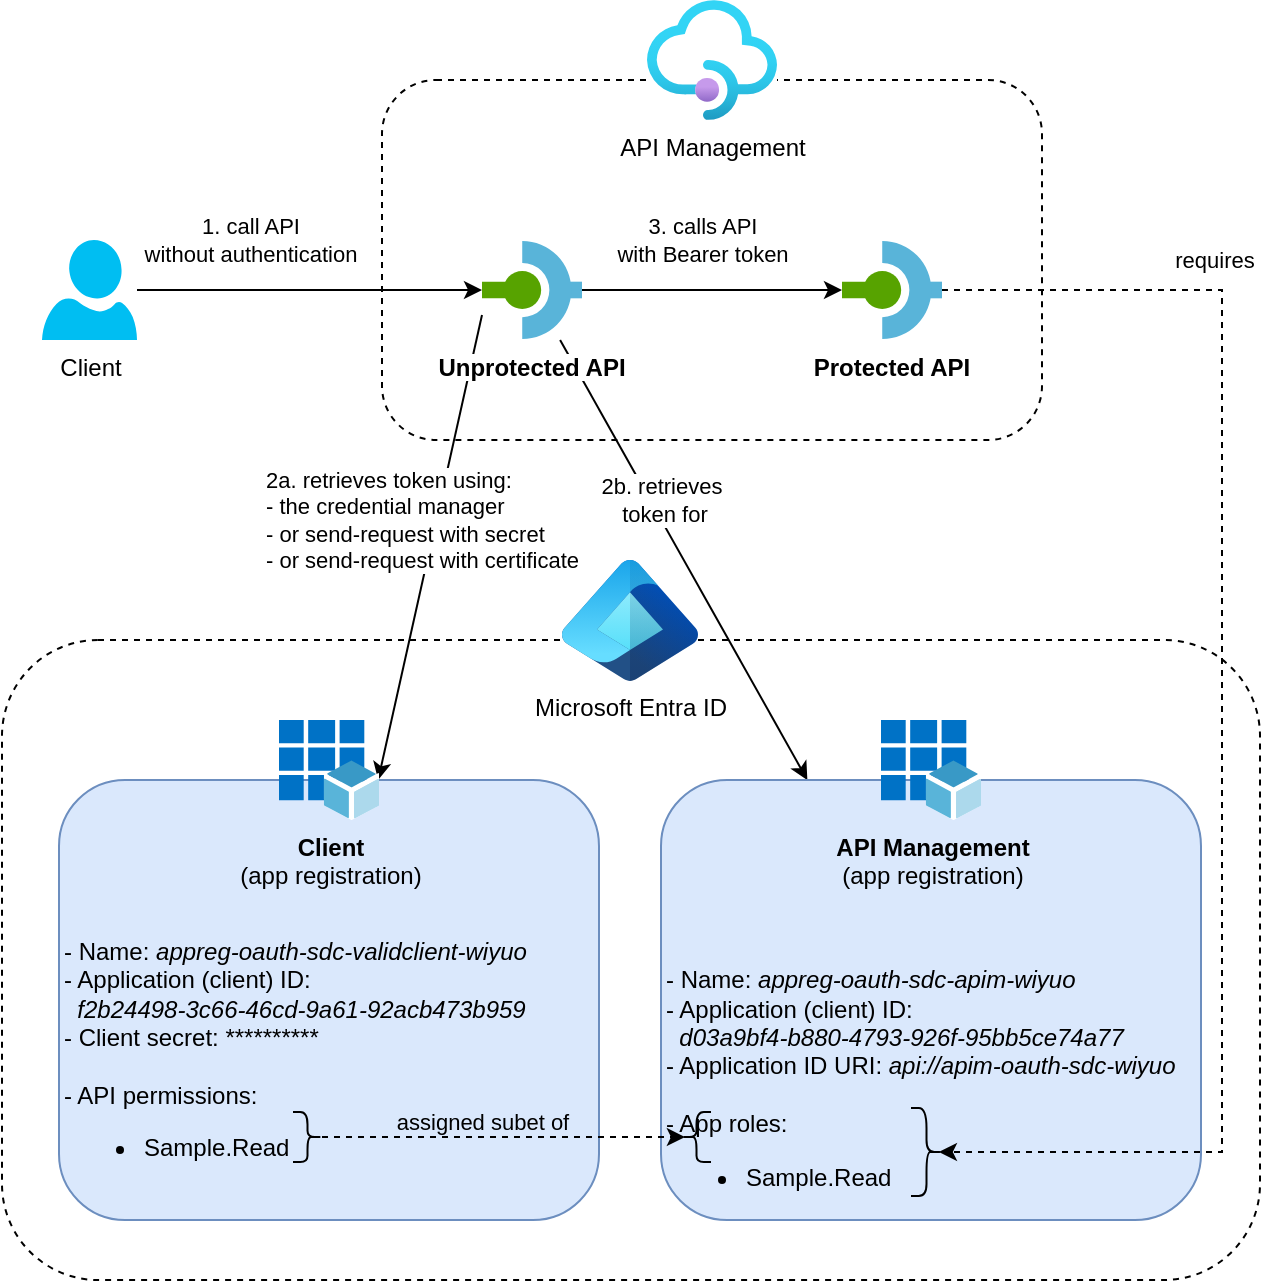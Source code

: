 <mxfile version="28.0.6" pages="5">
  <diagram name="overview" id="v-fH6MzNMlpos3FZSHfg">
    <mxGraphModel dx="1426" dy="841" grid="1" gridSize="10" guides="1" tooltips="1" connect="1" arrows="1" fold="1" page="1" pageScale="1" pageWidth="827" pageHeight="1169" math="0" shadow="0">
      <root>
        <mxCell id="0" />
        <mxCell id="1" parent="0" />
        <mxCell id="c-z1gGyClp4EE-uFw3N3-7" value="" style="rounded=1;whiteSpace=wrap;html=1;dashed=1;" parent="1" vertex="1">
          <mxGeometry x="110" y="390" width="629" height="320" as="geometry" />
        </mxCell>
        <mxCell id="c-z1gGyClp4EE-uFw3N3-1" value="" style="rounded=1;whiteSpace=wrap;html=1;dashed=1;" parent="1" vertex="1">
          <mxGeometry x="300" y="110" width="330" height="180" as="geometry" />
        </mxCell>
        <mxCell id="c-z1gGyClp4EE-uFw3N3-2" value="API Management" style="image;aspect=fixed;html=1;points=[];align=center;fontSize=12;image=img/lib/azure2/app_services/API_Management_Services.svg;imageBackground=default;" parent="1" vertex="1">
          <mxGeometry x="432.5" y="70" width="65" height="60" as="geometry" />
        </mxCell>
        <mxCell id="c-z1gGyClp4EE-uFw3N3-3" value="Protected API" style="shape=image;verticalLabelPosition=bottom;labelBackgroundColor=default;verticalAlign=top;aspect=fixed;imageAspect=0;image=data:image/svg+xml,PHN2ZyB4bWxucz0iaHR0cDovL3d3dy53My5vcmcvMjAwMC9zdmciIHZpZXdCb3g9IjAgMCA1MCA1MCI+JiN4YTsgICAgPHBhdGggZmlsbD0iIzU3YTMwMCIgZD0iTTAgMjAuODRoMTkuNTV2OC4zMkgweiIvPiYjeGE7ICAgIDxwYXRoIGZpbGw9IiM1OWI0ZDkiIGQ9Ik00MS42OCAyMC44NGgxMC4yNnY4LjMySDQxLjY4eiIvPiYjeGE7ICAgIDxjaXJjbGUgZmlsbD0iIzU3YTMwMCIgcj0iOS40NiIgY3k9IjI1IiBjeD0iMjAuMTIiLz4mI3hhOyAgICA8cGF0aCBmaWxsPSIjNTliNGQ5IiBkPSJNMjAuMTIuNDh2MTAuOTZhMSAxIDAgMCAxIDAgMjcuMTR2MTAuOTZhMSAxIDAgMCAwIDAtNDkuMDVaIi8+JiN4YTs8L3N2Zz4=;imageBackground=none;fontStyle=1" parent="1" vertex="1">
          <mxGeometry x="530" y="190" width="50" height="50" as="geometry" />
        </mxCell>
        <mxCell id="c-z1gGyClp4EE-uFw3N3-4" value="Microsoft Entra ID" style="image;aspect=fixed;html=1;points=[];align=center;fontSize=12;image=img/lib/azure2/other/Entra_Identity.svg;" parent="1" vertex="1">
          <mxGeometry x="390" y="350" width="68" height="60.44" as="geometry" />
        </mxCell>
        <mxCell id="c-z1gGyClp4EE-uFw3N3-19" value="2b. retrieves&amp;nbsp;&lt;div&gt;token for&lt;/div&gt;" style="rounded=0;orthogonalLoop=1;jettySize=auto;html=1;" parent="1" source="cBrDTxg3P6peZgdaZP9S-1" target="c-z1gGyClp4EE-uFw3N3-8" edge="1">
          <mxGeometry x="-0.247" y="6" relative="1" as="geometry">
            <mxPoint x="280" y="320" as="sourcePoint" />
            <mxPoint as="offset" />
          </mxGeometry>
        </mxCell>
        <mxCell id="c-z1gGyClp4EE-uFw3N3-20" value="2a. retrieves token using:&lt;div&gt;- the&amp;nbsp;&lt;span style=&quot;background-color: light-dark(#ffffff, var(--ge-dark-color, #121212)); color: light-dark(rgb(0, 0, 0), rgb(255, 255, 255));&quot;&gt;credential manager&lt;/span&gt;&lt;/div&gt;&lt;div&gt;- or send-request with secret&lt;/div&gt;&lt;div&gt;- or send-request with certificate&lt;/div&gt;" style="rounded=0;orthogonalLoop=1;jettySize=auto;html=1;exitX=0;exitY=0.75;exitDx=0;exitDy=0;align=left;" parent="1" source="cBrDTxg3P6peZgdaZP9S-1" target="c-z1gGyClp4EE-uFw3N3-9" edge="1">
          <mxGeometry x="0.041" y="-85" relative="1" as="geometry">
            <mxPoint x="220" y="330" as="sourcePoint" />
            <mxPoint as="offset" />
          </mxGeometry>
        </mxCell>
        <mxCell id="c-z1gGyClp4EE-uFw3N3-21" value="3. calls API&lt;div&gt;with Bearer token&lt;/div&gt;" style="edgeStyle=orthogonalEdgeStyle;rounded=0;orthogonalLoop=1;jettySize=auto;html=1;" parent="1" source="cBrDTxg3P6peZgdaZP9S-1" target="c-z1gGyClp4EE-uFw3N3-3" edge="1">
          <mxGeometry x="-0.077" y="25" relative="1" as="geometry">
            <mxPoint as="offset" />
          </mxGeometry>
        </mxCell>
        <mxCell id="c-z1gGyClp4EE-uFw3N3-6" value="Client" style="verticalLabelPosition=bottom;html=1;verticalAlign=top;align=center;strokeColor=none;fillColor=#00BEF2;shape=mxgraph.azure.user;fontStyle=0;labelBackgroundColor=default;" parent="1" vertex="1">
          <mxGeometry x="130" y="190" width="47.5" height="50" as="geometry" />
        </mxCell>
        <mxCell id="c-z1gGyClp4EE-uFw3N3-8" value="&lt;div&gt;- Name:&amp;nbsp;&lt;i&gt;appreg-oauth-sdc-apim-wiyuo&lt;/i&gt;&lt;/div&gt;- Application (client) ID:&amp;nbsp;&lt;div&gt;&amp;nbsp; &lt;i&gt;d03a9bf4-b880-4793-926f-95bb5ce74a77&lt;/i&gt;&lt;/div&gt;&lt;div&gt;- Application ID URI:&amp;nbsp;&lt;i&gt;api://apim-oauth-sdc-wiyuo&lt;/i&gt;&lt;/div&gt;&lt;div&gt;&lt;br&gt;&lt;/div&gt;&lt;div&gt;- App roles:&lt;/div&gt;&lt;div&gt;&lt;ul&gt;&lt;li&gt;Sample.Read&lt;/li&gt;&lt;/ul&gt;&lt;/div&gt;" style="rounded=1;whiteSpace=wrap;html=1;fillColor=#dae8fc;strokeColor=#6c8ebf;align=left;verticalAlign=bottom;" parent="1" vertex="1">
          <mxGeometry x="439.5" y="460" width="270" height="220" as="geometry" />
        </mxCell>
        <mxCell id="c-z1gGyClp4EE-uFw3N3-5" value="API Management&lt;div&gt;&lt;span style=&quot;font-weight: normal;&quot;&gt;(app registration)&lt;/span&gt;&lt;/div&gt;" style="image;sketch=0;aspect=fixed;html=1;points=[];align=center;fontSize=12;image=img/lib/mscae/App_Registrations.svg;fontStyle=1;labelBackgroundColor=none;" parent="1" vertex="1">
          <mxGeometry x="549.5" y="430" width="50" height="50" as="geometry" />
        </mxCell>
        <mxCell id="c-z1gGyClp4EE-uFw3N3-9" value="&lt;div&gt;- Name:&amp;nbsp;&lt;span style=&quot;background-color: transparent;&quot;&gt;&lt;i&gt;appreg-oauth-sdc-validclient-wiyuo&lt;/i&gt;&lt;/span&gt;&lt;/div&gt;- Application (client) ID:&amp;nbsp;&lt;div&gt;&amp;nbsp;&amp;nbsp;&lt;span style=&quot;background-color: transparent;&quot;&gt;&lt;i&gt;f2b24498-3c66-46cd-9a61-92acb473b959&lt;/i&gt;&lt;/span&gt;&lt;/div&gt;&lt;div&gt;- Client secret: **********&lt;/div&gt;&lt;div&gt;&lt;br&gt;&lt;/div&gt;&lt;div&gt;- API permissions:&lt;/div&gt;&lt;div&gt;&lt;ul&gt;&lt;li&gt;Sample.Read&lt;/li&gt;&lt;/ul&gt;&lt;div&gt;&lt;br&gt;&lt;/div&gt;&lt;/div&gt;" style="rounded=1;whiteSpace=wrap;html=1;fillColor=#dae8fc;strokeColor=#6c8ebf;align=left;verticalAlign=bottom;" parent="1" vertex="1">
          <mxGeometry x="138.5" y="460" width="270" height="220" as="geometry" />
        </mxCell>
        <mxCell id="c-z1gGyClp4EE-uFw3N3-10" value="Client&lt;div&gt;&lt;span style=&quot;font-weight: normal;&quot;&gt;(app registration)&lt;/span&gt;&lt;/div&gt;" style="image;sketch=0;aspect=fixed;html=1;points=[];align=center;fontSize=12;image=img/lib/mscae/App_Registrations.svg;fontStyle=1;labelBackgroundColor=none;" parent="1" vertex="1">
          <mxGeometry x="248.5" y="430" width="50" height="50" as="geometry" />
        </mxCell>
        <mxCell id="c-z1gGyClp4EE-uFw3N3-13" value="" style="shape=curlyBracket;whiteSpace=wrap;html=1;rounded=1;flipH=1;labelPosition=right;verticalLabelPosition=middle;align=left;verticalAlign=middle;" parent="1" vertex="1">
          <mxGeometry x="255.5" y="626" width="14.5" height="25" as="geometry" />
        </mxCell>
        <mxCell id="c-z1gGyClp4EE-uFw3N3-15" value="" style="shape=curlyBracket;whiteSpace=wrap;html=1;rounded=1;labelPosition=left;verticalLabelPosition=middle;align=right;verticalAlign=middle;" parent="1" vertex="1">
          <mxGeometry x="450" y="626" width="14.5" height="25" as="geometry" />
        </mxCell>
        <mxCell id="c-z1gGyClp4EE-uFw3N3-16" value="assigned subet of" style="edgeStyle=orthogonalEdgeStyle;rounded=0;orthogonalLoop=1;jettySize=auto;html=1;entryX=0.1;entryY=0.5;entryDx=0;entryDy=0;entryPerimeter=0;dashed=1;labelBackgroundColor=none;" parent="1" source="c-z1gGyClp4EE-uFw3N3-13" target="c-z1gGyClp4EE-uFw3N3-15" edge="1">
          <mxGeometry x="-0.123" y="9" relative="1" as="geometry">
            <mxPoint y="1" as="offset" />
          </mxGeometry>
        </mxCell>
        <mxCell id="c-z1gGyClp4EE-uFw3N3-17" value="" style="shape=curlyBracket;whiteSpace=wrap;html=1;rounded=1;flipH=1;labelPosition=right;verticalLabelPosition=middle;align=left;verticalAlign=middle;" parent="1" vertex="1">
          <mxGeometry x="564.5" y="624" width="15.5" height="44" as="geometry" />
        </mxCell>
        <mxCell id="c-z1gGyClp4EE-uFw3N3-18" value="requires" style="edgeStyle=orthogonalEdgeStyle;rounded=0;orthogonalLoop=1;jettySize=auto;html=1;entryX=0.1;entryY=0.5;entryDx=0;entryDy=0;entryPerimeter=0;dashed=1;" parent="1" source="c-z1gGyClp4EE-uFw3N3-3" target="c-z1gGyClp4EE-uFw3N3-17" edge="1">
          <mxGeometry x="-0.618" y="15" relative="1" as="geometry">
            <Array as="points">
              <mxPoint x="720" y="215" />
              <mxPoint x="720" y="646" />
            </Array>
            <mxPoint as="offset" />
          </mxGeometry>
        </mxCell>
        <mxCell id="cBrDTxg3P6peZgdaZP9S-2" value="1. call API&lt;div&gt;without authentication&lt;/div&gt;" style="edgeStyle=orthogonalEdgeStyle;rounded=0;orthogonalLoop=1;jettySize=auto;html=1;" edge="1" parent="1" source="c-z1gGyClp4EE-uFw3N3-6" target="cBrDTxg3P6peZgdaZP9S-1">
          <mxGeometry x="-0.345" y="25" relative="1" as="geometry">
            <mxPoint as="offset" />
            <mxPoint x="178" y="215" as="sourcePoint" />
            <mxPoint x="565" y="215" as="targetPoint" />
          </mxGeometry>
        </mxCell>
        <mxCell id="cBrDTxg3P6peZgdaZP9S-1" value="Unprotected API" style="shape=image;verticalLabelPosition=bottom;labelBackgroundColor=default;verticalAlign=top;aspect=fixed;imageAspect=0;image=data:image/svg+xml,PHN2ZyB4bWxucz0iaHR0cDovL3d3dy53My5vcmcvMjAwMC9zdmciIHZpZXdCb3g9IjAgMCA1MCA1MCI+JiN4YTsgICAgPHBhdGggZmlsbD0iIzU3YTMwMCIgZD0iTTAgMjAuODRoMTkuNTV2OC4zMkgweiIvPiYjeGE7ICAgIDxwYXRoIGZpbGw9IiM1OWI0ZDkiIGQ9Ik00MS42OCAyMC44NGgxMC4yNnY4LjMySDQxLjY4eiIvPiYjeGE7ICAgIDxjaXJjbGUgZmlsbD0iIzU3YTMwMCIgcj0iOS40NiIgY3k9IjI1IiBjeD0iMjAuMTIiLz4mI3hhOyAgICA8cGF0aCBmaWxsPSIjNTliNGQ5IiBkPSJNMjAuMTIuNDh2MTAuOTZhMSAxIDAgMCAxIDAgMjcuMTR2MTAuOTZhMSAxIDAgMCAwIDAtNDkuMDVaIi8+JiN4YTs8L3N2Zz4=;imageBackground=none;fontStyle=1" vertex="1" parent="1">
          <mxGeometry x="350" y="190" width="50" height="50" as="geometry" />
        </mxCell>
      </root>
    </mxGraphModel>
  </diagram>
  <diagram name="without-authentication" id="KevnOSe8uPVK3kimokcO">
    <mxGraphModel dx="815" dy="481" grid="1" gridSize="10" guides="1" tooltips="1" connect="1" arrows="1" fold="1" page="1" pageScale="1" pageWidth="827" pageHeight="1169" math="0" shadow="0">
      <root>
        <mxCell id="SDoTEkgOmAo_s1_UZNhC-0" />
        <mxCell id="SDoTEkgOmAo_s1_UZNhC-1" parent="SDoTEkgOmAo_s1_UZNhC-0" />
        <mxCell id="SDoTEkgOmAo_s1_UZNhC-2" value="" style="shape=umlLifeline;perimeter=lifelinePerimeter;whiteSpace=wrap;html=1;container=1;dropTarget=0;collapsible=0;recursiveResize=0;outlineConnect=0;portConstraint=eastwest;newEdgeStyle={&quot;curved&quot;:0,&quot;rounded&quot;:0};participant=umlActor;" vertex="1" parent="SDoTEkgOmAo_s1_UZNhC-1">
          <mxGeometry x="40" y="80" width="20" height="190" as="geometry" />
        </mxCell>
        <mxCell id="SDoTEkgOmAo_s1_UZNhC-3" value="Protected API&lt;div&gt;&lt;i&gt;(API Management)&lt;/i&gt;&lt;/div&gt;" style="shape=umlLifeline;perimeter=lifelinePerimeter;whiteSpace=wrap;html=1;container=1;dropTarget=0;collapsible=0;recursiveResize=0;outlineConnect=0;portConstraint=eastwest;newEdgeStyle={&quot;curved&quot;:0,&quot;rounded&quot;:0};" vertex="1" parent="SDoTEkgOmAo_s1_UZNhC-1">
          <mxGeometry x="287.5" y="80" width="110" height="190" as="geometry" />
        </mxCell>
        <mxCell id="SDoTEkgOmAo_s1_UZNhC-4" value="" style="html=1;points=[[0,0,0,0,5],[0,1,0,0,-5],[1,0,0,0,5],[1,1,0,0,-5]];perimeter=orthogonalPerimeter;outlineConnect=0;targetShapes=umlLifeline;portConstraint=eastwest;newEdgeStyle={&quot;curved&quot;:0,&quot;rounded&quot;:0};" vertex="1" parent="SDoTEkgOmAo_s1_UZNhC-3">
          <mxGeometry x="50" y="105" width="10" height="40" as="geometry" />
        </mxCell>
        <mxCell id="SDoTEkgOmAo_s1_UZNhC-7" value="Unrotected API&lt;div&gt;&lt;i&gt;(API Management)&lt;/i&gt;&lt;/div&gt;" style="shape=umlLifeline;perimeter=lifelinePerimeter;whiteSpace=wrap;html=1;container=1;dropTarget=0;collapsible=0;recursiveResize=0;outlineConnect=0;portConstraint=eastwest;newEdgeStyle={&quot;curved&quot;:0,&quot;rounded&quot;:0};" vertex="1" parent="SDoTEkgOmAo_s1_UZNhC-1">
          <mxGeometry x="160" y="80" width="110" height="190" as="geometry" />
        </mxCell>
        <mxCell id="SDoTEkgOmAo_s1_UZNhC-8" value="" style="html=1;points=[[0,0,0,0,5],[0,1,0,0,-5],[1,0,0,0,5],[1,1,0,0,-5]];perimeter=orthogonalPerimeter;outlineConnect=0;targetShapes=umlLifeline;portConstraint=eastwest;newEdgeStyle={&quot;curved&quot;:0,&quot;rounded&quot;:0};" vertex="1" parent="SDoTEkgOmAo_s1_UZNhC-7">
          <mxGeometry x="50" y="80" width="10" height="90" as="geometry" />
        </mxCell>
        <mxCell id="SDoTEkgOmAo_s1_UZNhC-9" value="GET /without-authentication" style="html=1;verticalAlign=bottom;endArrow=block;curved=0;rounded=0;entryX=0;entryY=0;entryDx=0;entryDy=5;" edge="1" parent="SDoTEkgOmAo_s1_UZNhC-1" source="SDoTEkgOmAo_s1_UZNhC-2" target="SDoTEkgOmAo_s1_UZNhC-8">
          <mxGeometry x="-0.004" relative="1" as="geometry">
            <mxPoint x="140" y="165" as="sourcePoint" />
            <mxPoint as="offset" />
          </mxGeometry>
        </mxCell>
        <mxCell id="SDoTEkgOmAo_s1_UZNhC-10" value="401 Unauthorized" style="html=1;verticalAlign=bottom;endArrow=open;dashed=1;endSize=8;curved=0;rounded=0;exitX=0;exitY=1;exitDx=0;exitDy=-5;" edge="1" parent="SDoTEkgOmAo_s1_UZNhC-1" source="SDoTEkgOmAo_s1_UZNhC-8" target="SDoTEkgOmAo_s1_UZNhC-2">
          <mxGeometry relative="1" as="geometry">
            <mxPoint x="140" y="235" as="targetPoint" />
          </mxGeometry>
        </mxCell>
        <mxCell id="SDoTEkgOmAo_s1_UZNhC-11" value="401 Unauthorized" style="html=1;verticalAlign=bottom;endArrow=open;dashed=1;endSize=8;curved=0;rounded=0;exitX=0;exitY=1;exitDx=0;exitDy=-5;" edge="1" parent="SDoTEkgOmAo_s1_UZNhC-1" source="SDoTEkgOmAo_s1_UZNhC-4" target="SDoTEkgOmAo_s1_UZNhC-8">
          <mxGeometry relative="1" as="geometry">
            <mxPoint x="260" y="345" as="targetPoint" />
          </mxGeometry>
        </mxCell>
        <mxCell id="SDoTEkgOmAo_s1_UZNhC-12" value="GET" style="html=1;verticalAlign=bottom;endArrow=block;curved=0;rounded=0;entryX=0;entryY=0;entryDx=0;entryDy=5;" edge="1" parent="SDoTEkgOmAo_s1_UZNhC-1" source="SDoTEkgOmAo_s1_UZNhC-8" target="SDoTEkgOmAo_s1_UZNhC-4">
          <mxGeometry relative="1" as="geometry">
            <mxPoint x="260" y="275" as="sourcePoint" />
          </mxGeometry>
        </mxCell>
      </root>
    </mxGraphModel>
  </diagram>
  <diagram name="credential-manager" id="e_4XBq-jittrBkoRFaAu">
    <mxGraphModel dx="1188" dy="701" grid="1" gridSize="10" guides="1" tooltips="1" connect="1" arrows="1" fold="1" page="1" pageScale="1" pageWidth="827" pageHeight="1169" math="0" shadow="0">
      <root>
        <mxCell id="-7wcxMzF_2Zg92gLCawP-0" />
        <mxCell id="-7wcxMzF_2Zg92gLCawP-1" parent="-7wcxMzF_2Zg92gLCawP-0" />
        <mxCell id="-7wcxMzF_2Zg92gLCawP-2" value="" style="shape=umlLifeline;perimeter=lifelinePerimeter;whiteSpace=wrap;html=1;container=1;dropTarget=0;collapsible=0;recursiveResize=0;outlineConnect=0;portConstraint=eastwest;newEdgeStyle={&quot;curved&quot;:0,&quot;rounded&quot;:0};participant=umlActor;" vertex="1" parent="-7wcxMzF_2Zg92gLCawP-1">
          <mxGeometry x="20" y="80" width="20" height="400" as="geometry" />
        </mxCell>
        <mxCell id="-7wcxMzF_2Zg92gLCawP-3" value="Protected API&lt;div&gt;&lt;i&gt;(API Management)&lt;/i&gt;&lt;/div&gt;" style="shape=umlLifeline;perimeter=lifelinePerimeter;whiteSpace=wrap;html=1;container=1;dropTarget=0;collapsible=0;recursiveResize=0;outlineConnect=0;portConstraint=eastwest;newEdgeStyle={&quot;curved&quot;:0,&quot;rounded&quot;:0};" vertex="1" parent="-7wcxMzF_2Zg92gLCawP-1">
          <mxGeometry x="287.5" y="80" width="110" height="400" as="geometry" />
        </mxCell>
        <mxCell id="-7wcxMzF_2Zg92gLCawP-4" value="" style="html=1;points=[[0,0,0,0,5],[0,1,0,0,-5],[1,0,0,0,5],[1,1,0,0,-5]];perimeter=orthogonalPerimeter;outlineConnect=0;targetShapes=umlLifeline;portConstraint=eastwest;newEdgeStyle={&quot;curved&quot;:0,&quot;rounded&quot;:0};" vertex="1" parent="-7wcxMzF_2Zg92gLCawP-3">
          <mxGeometry x="50" y="320" width="10" height="40" as="geometry" />
        </mxCell>
        <mxCell id="-7wcxMzF_2Zg92gLCawP-5" value="Credential Manager&lt;div&gt;&lt;i&gt;(API Management)&lt;/i&gt;&lt;/div&gt;" style="shape=umlLifeline;perimeter=lifelinePerimeter;whiteSpace=wrap;html=1;container=1;dropTarget=0;collapsible=0;recursiveResize=0;outlineConnect=0;portConstraint=eastwest;newEdgeStyle={&quot;curved&quot;:0,&quot;rounded&quot;:0};" vertex="1" parent="-7wcxMzF_2Zg92gLCawP-1">
          <mxGeometry x="413" y="80" width="127" height="400" as="geometry" />
        </mxCell>
        <mxCell id="F5zAozDiTsI9lOzsHRhq-1" value="" style="html=1;points=[[0,0,0,0,5],[0,1,0,0,-5],[1,0,0,0,5],[1,1,0,0,-5]];perimeter=orthogonalPerimeter;outlineConnect=0;targetShapes=umlLifeline;portConstraint=eastwest;newEdgeStyle={&quot;curved&quot;:0,&quot;rounded&quot;:0};" vertex="1" parent="-7wcxMzF_2Zg92gLCawP-5">
          <mxGeometry x="58.5" y="110" width="10" height="180" as="geometry" />
        </mxCell>
        <mxCell id="-7wcxMzF_2Zg92gLCawP-7" value="Unrotected API&lt;div&gt;&lt;i&gt;(API Management)&lt;/i&gt;&lt;/div&gt;" style="shape=umlLifeline;perimeter=lifelinePerimeter;whiteSpace=wrap;html=1;container=1;dropTarget=0;collapsible=0;recursiveResize=0;outlineConnect=0;portConstraint=eastwest;newEdgeStyle={&quot;curved&quot;:0,&quot;rounded&quot;:0};" vertex="1" parent="-7wcxMzF_2Zg92gLCawP-1">
          <mxGeometry x="160" y="80" width="110" height="400" as="geometry" />
        </mxCell>
        <mxCell id="-7wcxMzF_2Zg92gLCawP-8" value="" style="html=1;points=[[0,0,0,0,5],[0,1,0,0,-5],[1,0,0,0,5],[1,1,0,0,-5]];perimeter=orthogonalPerimeter;outlineConnect=0;targetShapes=umlLifeline;portConstraint=eastwest;newEdgeStyle={&quot;curved&quot;:0,&quot;rounded&quot;:0};" vertex="1" parent="-7wcxMzF_2Zg92gLCawP-7">
          <mxGeometry x="50" y="80" width="10" height="300" as="geometry" />
        </mxCell>
        <mxCell id="-7wcxMzF_2Zg92gLCawP-9" value="GET /send-request-with-secret" style="html=1;verticalAlign=bottom;endArrow=block;curved=0;rounded=0;entryX=0;entryY=0;entryDx=0;entryDy=5;" edge="1" parent="-7wcxMzF_2Zg92gLCawP-1" source="-7wcxMzF_2Zg92gLCawP-2" target="-7wcxMzF_2Zg92gLCawP-8">
          <mxGeometry x="-0.004" relative="1" as="geometry">
            <mxPoint x="140" y="165" as="sourcePoint" />
            <mxPoint as="offset" />
          </mxGeometry>
        </mxCell>
        <mxCell id="-7wcxMzF_2Zg92gLCawP-10" value="200 OK" style="html=1;verticalAlign=bottom;endArrow=open;dashed=1;endSize=8;curved=0;rounded=0;exitX=0;exitY=1;exitDx=0;exitDy=-5;" edge="1" parent="-7wcxMzF_2Zg92gLCawP-1" source="-7wcxMzF_2Zg92gLCawP-8" target="-7wcxMzF_2Zg92gLCawP-2">
          <mxGeometry relative="1" as="geometry">
            <mxPoint x="140" y="235" as="targetPoint" />
          </mxGeometry>
        </mxCell>
        <mxCell id="-7wcxMzF_2Zg92gLCawP-11" value="200 OK" style="html=1;verticalAlign=bottom;endArrow=open;dashed=1;endSize=8;curved=0;rounded=0;exitX=0;exitY=1;exitDx=0;exitDy=-5;" edge="1" parent="-7wcxMzF_2Zg92gLCawP-1" source="-7wcxMzF_2Zg92gLCawP-4" target="-7wcxMzF_2Zg92gLCawP-8">
          <mxGeometry relative="1" as="geometry">
            <mxPoint x="260" y="345" as="targetPoint" />
          </mxGeometry>
        </mxCell>
        <mxCell id="-7wcxMzF_2Zg92gLCawP-12" value="GET (access token)" style="html=1;verticalAlign=bottom;endArrow=block;curved=0;rounded=0;entryX=0;entryY=0;entryDx=0;entryDy=5;" edge="1" parent="-7wcxMzF_2Zg92gLCawP-1" source="-7wcxMzF_2Zg92gLCawP-8" target="-7wcxMzF_2Zg92gLCawP-4">
          <mxGeometry relative="1" as="geometry">
            <mxPoint x="260" y="275" as="sourcePoint" />
          </mxGeometry>
        </mxCell>
        <mxCell id="IXa3jHAwRnMDQM0k7663-0" value="Backend app registration&lt;div&gt;&lt;i&gt;(Entra ID)&lt;/i&gt;&lt;/div&gt;" style="shape=umlLifeline;perimeter=lifelinePerimeter;whiteSpace=wrap;html=1;container=1;dropTarget=0;collapsible=0;recursiveResize=0;outlineConnect=0;portConstraint=eastwest;newEdgeStyle={&quot;curved&quot;:0,&quot;rounded&quot;:0};" vertex="1" parent="-7wcxMzF_2Zg92gLCawP-1">
          <mxGeometry x="590" y="80" width="147" height="400" as="geometry" />
        </mxCell>
        <mxCell id="zQYeEFQXa482Er5OiZqX-0" value="" style="html=1;points=[[0,0,0,0,5],[0,1,0,0,-5],[1,0,0,0,5],[1,1,0,0,-5]];perimeter=orthogonalPerimeter;outlineConnect=0;targetShapes=umlLifeline;portConstraint=eastwest;newEdgeStyle={&quot;curved&quot;:0,&quot;rounded&quot;:0};" vertex="1" parent="IXa3jHAwRnMDQM0k7663-0">
          <mxGeometry x="68" y="170" width="10" height="40" as="geometry" />
        </mxCell>
        <mxCell id="F5zAozDiTsI9lOzsHRhq-0" value="if token not cached" style="shape=umlFrame;whiteSpace=wrap;html=1;pointerEvents=0;width=125;height=20;" vertex="1" parent="-7wcxMzF_2Zg92gLCawP-1">
          <mxGeometry x="450" y="210" width="240" height="143" as="geometry" />
        </mxCell>
        <mxCell id="F5zAozDiTsI9lOzsHRhq-2" value="Get token using policy&lt;div&gt;get-authorization-context&lt;/div&gt;" style="html=1;verticalAlign=bottom;endArrow=block;curved=0;rounded=0;entryX=0;entryY=0;entryDx=0;entryDy=5;" edge="1" target="F5zAozDiTsI9lOzsHRhq-1" parent="-7wcxMzF_2Zg92gLCawP-1">
          <mxGeometry relative="1" as="geometry">
            <mxPoint x="220" y="195" as="sourcePoint" />
          </mxGeometry>
        </mxCell>
        <mxCell id="F5zAozDiTsI9lOzsHRhq-3" value="access token" style="html=1;verticalAlign=bottom;endArrow=open;dashed=1;endSize=8;curved=0;rounded=0;exitX=0;exitY=1;exitDx=0;exitDy=-5;" edge="1" source="F5zAozDiTsI9lOzsHRhq-1" parent="-7wcxMzF_2Zg92gLCawP-1" target="-7wcxMzF_2Zg92gLCawP-8">
          <mxGeometry relative="1" as="geometry">
            <mxPoint x="413" y="265" as="targetPoint" />
          </mxGeometry>
        </mxCell>
        <mxCell id="zQYeEFQXa482Er5OiZqX-1" value="Get token (client id, secret, scope)" style="html=1;verticalAlign=bottom;endArrow=block;curved=0;rounded=0;entryX=0;entryY=0;entryDx=0;entryDy=5;" edge="1" target="zQYeEFQXa482Er5OiZqX-0" parent="-7wcxMzF_2Zg92gLCawP-1" source="F5zAozDiTsI9lOzsHRhq-1">
          <mxGeometry relative="1" as="geometry">
            <mxPoint x="588" y="245" as="sourcePoint" />
          </mxGeometry>
        </mxCell>
        <mxCell id="zQYeEFQXa482Er5OiZqX-2" value="access token" style="html=1;verticalAlign=bottom;endArrow=open;dashed=1;endSize=8;curved=0;rounded=0;exitX=0;exitY=1;exitDx=0;exitDy=-5;" edge="1" source="zQYeEFQXa482Er5OiZqX-0" parent="-7wcxMzF_2Zg92gLCawP-1" target="F5zAozDiTsI9lOzsHRhq-1">
          <mxGeometry relative="1" as="geometry">
            <mxPoint x="588" y="315" as="targetPoint" />
          </mxGeometry>
        </mxCell>
        <mxCell id="RBUR_AFP5Pt6cn9FlUsL-0" value="" style="html=1;points=[[0,0,0,0,5],[0,1,0,0,-5],[1,0,0,0,5],[1,1,0,0,-5]];perimeter=orthogonalPerimeter;outlineConnect=0;targetShapes=umlLifeline;portConstraint=eastwest;newEdgeStyle={&quot;curved&quot;:0,&quot;rounded&quot;:0};" vertex="1" parent="-7wcxMzF_2Zg92gLCawP-1">
          <mxGeometry x="477" y="312" width="10" height="30" as="geometry" />
        </mxCell>
        <mxCell id="RBUR_AFP5Pt6cn9FlUsL-1" value="cache token" style="html=1;align=left;spacingLeft=2;endArrow=block;rounded=0;edgeStyle=orthogonalEdgeStyle;curved=0;rounded=0;" edge="1" parent="-7wcxMzF_2Zg92gLCawP-1" target="RBUR_AFP5Pt6cn9FlUsL-0">
          <mxGeometry relative="1" as="geometry">
            <mxPoint x="482" y="302" as="sourcePoint" />
            <Array as="points">
              <mxPoint x="482" y="302" />
              <mxPoint x="512" y="302" />
              <mxPoint x="512" y="322" />
            </Array>
          </mxGeometry>
        </mxCell>
      </root>
    </mxGraphModel>
  </diagram>
  <diagram name="send-request-with-secret" id="T999v1JWD-zuzra6A1x7">
    <mxGraphModel dx="274" dy="162" grid="1" gridSize="10" guides="1" tooltips="1" connect="1" arrows="1" fold="1" page="1" pageScale="1" pageWidth="827" pageHeight="1169" math="0" shadow="0">
      <root>
        <mxCell id="MTBBnn2Q58c1l2iHvtrN-0" />
        <mxCell id="MTBBnn2Q58c1l2iHvtrN-1" parent="MTBBnn2Q58c1l2iHvtrN-0" />
        <mxCell id="MTBBnn2Q58c1l2iHvtrN-2" value="" style="shape=umlLifeline;perimeter=lifelinePerimeter;whiteSpace=wrap;html=1;container=1;dropTarget=0;collapsible=0;recursiveResize=0;outlineConnect=0;portConstraint=eastwest;newEdgeStyle={&quot;curved&quot;:0,&quot;rounded&quot;:0};participant=umlActor;" vertex="1" parent="MTBBnn2Q58c1l2iHvtrN-1">
          <mxGeometry x="20" y="80" width="20" height="340" as="geometry" />
        </mxCell>
        <mxCell id="MTBBnn2Q58c1l2iHvtrN-3" value="Protected API&lt;div&gt;&lt;i&gt;(API Management)&lt;/i&gt;&lt;/div&gt;" style="shape=umlLifeline;perimeter=lifelinePerimeter;whiteSpace=wrap;html=1;container=1;dropTarget=0;collapsible=0;recursiveResize=0;outlineConnect=0;portConstraint=eastwest;newEdgeStyle={&quot;curved&quot;:0,&quot;rounded&quot;:0};" vertex="1" parent="MTBBnn2Q58c1l2iHvtrN-1">
          <mxGeometry x="287.5" y="80" width="110" height="340" as="geometry" />
        </mxCell>
        <mxCell id="0RmOqdITF_pL-Moo39bk-4" value="" style="html=1;points=[[0,0,0,0,5],[0,1,0,0,-5],[1,0,0,0,5],[1,1,0,0,-5]];perimeter=orthogonalPerimeter;outlineConnect=0;targetShapes=umlLifeline;portConstraint=eastwest;newEdgeStyle={&quot;curved&quot;:0,&quot;rounded&quot;:0};" vertex="1" parent="MTBBnn2Q58c1l2iHvtrN-3">
          <mxGeometry x="50" y="270" width="10" height="40" as="geometry" />
        </mxCell>
        <mxCell id="MTBBnn2Q58c1l2iHvtrN-7" value="Backend app registration&lt;div&gt;&lt;i&gt;(Entra ID)&lt;/i&gt;&lt;/div&gt;" style="shape=umlLifeline;perimeter=lifelinePerimeter;whiteSpace=wrap;html=1;container=1;dropTarget=0;collapsible=0;recursiveResize=0;outlineConnect=0;portConstraint=eastwest;newEdgeStyle={&quot;curved&quot;:0,&quot;rounded&quot;:0};" vertex="1" parent="MTBBnn2Q58c1l2iHvtrN-1">
          <mxGeometry x="413" y="80" width="147" height="340" as="geometry" />
        </mxCell>
        <mxCell id="0RmOqdITF_pL-Moo39bk-8" value="" style="html=1;points=[[0,0,0,0,5],[0,1,0,0,-5],[1,0,0,0,5],[1,1,0,0,-5]];perimeter=orthogonalPerimeter;outlineConnect=0;targetShapes=umlLifeline;portConstraint=eastwest;newEdgeStyle={&quot;curved&quot;:0,&quot;rounded&quot;:0};" vertex="1" parent="MTBBnn2Q58c1l2iHvtrN-7">
          <mxGeometry x="68.5" y="140" width="10" height="40" as="geometry" />
        </mxCell>
        <mxCell id="0RmOqdITF_pL-Moo39bk-0" value="Unrotected API&lt;div&gt;&lt;i&gt;(API Management)&lt;/i&gt;&lt;/div&gt;" style="shape=umlLifeline;perimeter=lifelinePerimeter;whiteSpace=wrap;html=1;container=1;dropTarget=0;collapsible=0;recursiveResize=0;outlineConnect=0;portConstraint=eastwest;newEdgeStyle={&quot;curved&quot;:0,&quot;rounded&quot;:0};" vertex="1" parent="MTBBnn2Q58c1l2iHvtrN-1">
          <mxGeometry x="160" y="80" width="110" height="340" as="geometry" />
        </mxCell>
        <mxCell id="0RmOqdITF_pL-Moo39bk-1" value="" style="html=1;points=[[0,0,0,0,5],[0,1,0,0,-5],[1,0,0,0,5],[1,1,0,0,-5]];perimeter=orthogonalPerimeter;outlineConnect=0;targetShapes=umlLifeline;portConstraint=eastwest;newEdgeStyle={&quot;curved&quot;:0,&quot;rounded&quot;:0};" vertex="1" parent="0RmOqdITF_pL-Moo39bk-0">
          <mxGeometry x="50" y="80" width="10" height="240" as="geometry" />
        </mxCell>
        <mxCell id="0RmOqdITF_pL-Moo39bk-2" value="GET /send-request-with-secret" style="html=1;verticalAlign=bottom;endArrow=block;curved=0;rounded=0;entryX=0;entryY=0;entryDx=0;entryDy=5;" edge="1" target="0RmOqdITF_pL-Moo39bk-1" parent="MTBBnn2Q58c1l2iHvtrN-1" source="MTBBnn2Q58c1l2iHvtrN-2">
          <mxGeometry x="-0.004" relative="1" as="geometry">
            <mxPoint x="140" y="165" as="sourcePoint" />
            <mxPoint as="offset" />
          </mxGeometry>
        </mxCell>
        <mxCell id="0RmOqdITF_pL-Moo39bk-3" value="200 OK" style="html=1;verticalAlign=bottom;endArrow=open;dashed=1;endSize=8;curved=0;rounded=0;exitX=0;exitY=1;exitDx=0;exitDy=-5;" edge="1" source="0RmOqdITF_pL-Moo39bk-1" parent="MTBBnn2Q58c1l2iHvtrN-1" target="MTBBnn2Q58c1l2iHvtrN-2">
          <mxGeometry relative="1" as="geometry">
            <mxPoint x="140" y="235" as="targetPoint" />
          </mxGeometry>
        </mxCell>
        <mxCell id="0RmOqdITF_pL-Moo39bk-6" value="200 OK" style="html=1;verticalAlign=bottom;endArrow=open;dashed=1;endSize=8;curved=0;rounded=0;exitX=0;exitY=1;exitDx=0;exitDy=-5;" edge="1" source="0RmOqdITF_pL-Moo39bk-4" parent="MTBBnn2Q58c1l2iHvtrN-1" target="0RmOqdITF_pL-Moo39bk-1">
          <mxGeometry relative="1" as="geometry">
            <mxPoint x="260" y="345" as="targetPoint" />
          </mxGeometry>
        </mxCell>
        <mxCell id="0RmOqdITF_pL-Moo39bk-5" value="GET (access token)" style="html=1;verticalAlign=bottom;endArrow=block;curved=0;rounded=0;entryX=0;entryY=0;entryDx=0;entryDy=5;" edge="1" target="0RmOqdITF_pL-Moo39bk-4" parent="MTBBnn2Q58c1l2iHvtrN-1" source="0RmOqdITF_pL-Moo39bk-1">
          <mxGeometry relative="1" as="geometry">
            <mxPoint x="260" y="275" as="sourcePoint" />
          </mxGeometry>
        </mxCell>
        <mxCell id="0RmOqdITF_pL-Moo39bk-7" value="if token not cached" style="shape=umlFrame;whiteSpace=wrap;html=1;pointerEvents=0;width=125;height=20;" vertex="1" parent="MTBBnn2Q58c1l2iHvtrN-1">
          <mxGeometry x="185" y="180" width="335" height="140" as="geometry" />
        </mxCell>
        <mxCell id="0RmOqdITF_pL-Moo39bk-9" value="Get token (client id, secret, scope)" style="html=1;verticalAlign=bottom;endArrow=block;curved=0;rounded=0;entryX=0;entryY=0;entryDx=0;entryDy=5;" edge="1" target="0RmOqdITF_pL-Moo39bk-8" parent="MTBBnn2Q58c1l2iHvtrN-1" source="0RmOqdITF_pL-Moo39bk-1">
          <mxGeometry relative="1" as="geometry">
            <mxPoint x="390" y="205" as="sourcePoint" />
          </mxGeometry>
        </mxCell>
        <mxCell id="0RmOqdITF_pL-Moo39bk-10" value="access token" style="html=1;verticalAlign=bottom;endArrow=open;dashed=1;endSize=8;curved=0;rounded=0;exitX=0;exitY=1;exitDx=0;exitDy=-5;" edge="1" source="0RmOqdITF_pL-Moo39bk-8" parent="MTBBnn2Q58c1l2iHvtrN-1" target="0RmOqdITF_pL-Moo39bk-1">
          <mxGeometry relative="1" as="geometry">
            <mxPoint x="390" y="275" as="targetPoint" />
          </mxGeometry>
        </mxCell>
        <mxCell id="DG36szIiAkqgeyOre-zb-0" value="" style="html=1;points=[[0,0,0,0,5],[0,1,0,0,-5],[1,0,0,0,5],[1,1,0,0,-5]];perimeter=orthogonalPerimeter;outlineConnect=0;targetShapes=umlLifeline;portConstraint=eastwest;newEdgeStyle={&quot;curved&quot;:0,&quot;rounded&quot;:0};" vertex="1" parent="MTBBnn2Q58c1l2iHvtrN-1">
          <mxGeometry x="215" y="280" width="10" height="30" as="geometry" />
        </mxCell>
        <mxCell id="DG36szIiAkqgeyOre-zb-1" value="cache token" style="html=1;align=left;spacingLeft=2;endArrow=block;rounded=0;edgeStyle=orthogonalEdgeStyle;curved=0;rounded=0;" edge="1" target="DG36szIiAkqgeyOre-zb-0" parent="MTBBnn2Q58c1l2iHvtrN-1">
          <mxGeometry relative="1" as="geometry">
            <mxPoint x="220" y="270" as="sourcePoint" />
            <Array as="points">
              <mxPoint x="220" y="270" />
              <mxPoint x="250" y="270" />
              <mxPoint x="250" y="290" />
            </Array>
          </mxGeometry>
        </mxCell>
      </root>
    </mxGraphModel>
  </diagram>
  <diagram name="send-request-with-certificate" id="o4E1ss7p2MrgFZY0mwYA">
    <mxGraphModel dx="1188" dy="701" grid="1" gridSize="10" guides="1" tooltips="1" connect="1" arrows="1" fold="1" page="1" pageScale="1" pageWidth="827" pageHeight="1169" math="0" shadow="0">
      <root>
        <mxCell id="-4lEJ_geIK8xlLHNkzah-0" />
        <mxCell id="-4lEJ_geIK8xlLHNkzah-1" parent="-4lEJ_geIK8xlLHNkzah-0" />
        <mxCell id="-4lEJ_geIK8xlLHNkzah-2" value="" style="shape=umlLifeline;perimeter=lifelinePerimeter;whiteSpace=wrap;html=1;container=1;dropTarget=0;collapsible=0;recursiveResize=0;outlineConnect=0;portConstraint=eastwest;newEdgeStyle={&quot;curved&quot;:0,&quot;rounded&quot;:0};participant=umlActor;" vertex="1" parent="-4lEJ_geIK8xlLHNkzah-1">
          <mxGeometry x="20" y="80" width="20" height="410" as="geometry" />
        </mxCell>
        <mxCell id="-4lEJ_geIK8xlLHNkzah-3" value="Protected API&lt;div&gt;&lt;i&gt;(API Management)&lt;/i&gt;&lt;/div&gt;" style="shape=umlLifeline;perimeter=lifelinePerimeter;whiteSpace=wrap;html=1;container=1;dropTarget=0;collapsible=0;recursiveResize=0;outlineConnect=0;portConstraint=eastwest;newEdgeStyle={&quot;curved&quot;:0,&quot;rounded&quot;:0};" vertex="1" parent="-4lEJ_geIK8xlLHNkzah-1">
          <mxGeometry x="287.5" y="80" width="110" height="410" as="geometry" />
        </mxCell>
        <mxCell id="-4lEJ_geIK8xlLHNkzah-4" value="" style="html=1;points=[[0,0,0,0,5],[0,1,0,0,-5],[1,0,0,0,5],[1,1,0,0,-5]];perimeter=orthogonalPerimeter;outlineConnect=0;targetShapes=umlLifeline;portConstraint=eastwest;newEdgeStyle={&quot;curved&quot;:0,&quot;rounded&quot;:0};" vertex="1" parent="-4lEJ_geIK8xlLHNkzah-3">
          <mxGeometry x="50" y="340" width="10" height="40" as="geometry" />
        </mxCell>
        <mxCell id="-4lEJ_geIK8xlLHNkzah-5" value="Backend app registration&lt;div&gt;&lt;i&gt;(Entra ID)&lt;/i&gt;&lt;/div&gt;" style="shape=umlLifeline;perimeter=lifelinePerimeter;whiteSpace=wrap;html=1;container=1;dropTarget=0;collapsible=0;recursiveResize=0;outlineConnect=0;portConstraint=eastwest;newEdgeStyle={&quot;curved&quot;:0,&quot;rounded&quot;:0};" vertex="1" parent="-4lEJ_geIK8xlLHNkzah-1">
          <mxGeometry x="413" y="80" width="147" height="410" as="geometry" />
        </mxCell>
        <mxCell id="-4lEJ_geIK8xlLHNkzah-6" value="" style="html=1;points=[[0,0,0,0,5],[0,1,0,0,-5],[1,0,0,0,5],[1,1,0,0,-5]];perimeter=orthogonalPerimeter;outlineConnect=0;targetShapes=umlLifeline;portConstraint=eastwest;newEdgeStyle={&quot;curved&quot;:0,&quot;rounded&quot;:0};" vertex="1" parent="-4lEJ_geIK8xlLHNkzah-5">
          <mxGeometry x="68.5" y="195" width="10" height="40" as="geometry" />
        </mxCell>
        <mxCell id="-4lEJ_geIK8xlLHNkzah-7" value="Unrotected API&lt;div&gt;&lt;i&gt;(API Management)&lt;/i&gt;&lt;/div&gt;" style="shape=umlLifeline;perimeter=lifelinePerimeter;whiteSpace=wrap;html=1;container=1;dropTarget=0;collapsible=0;recursiveResize=0;outlineConnect=0;portConstraint=eastwest;newEdgeStyle={&quot;curved&quot;:0,&quot;rounded&quot;:0};" vertex="1" parent="-4lEJ_geIK8xlLHNkzah-1">
          <mxGeometry x="160" y="80" width="110" height="410" as="geometry" />
        </mxCell>
        <mxCell id="-4lEJ_geIK8xlLHNkzah-8" value="" style="html=1;points=[[0,0,0,0,5],[0,1,0,0,-5],[1,0,0,0,5],[1,1,0,0,-5]];perimeter=orthogonalPerimeter;outlineConnect=0;targetShapes=umlLifeline;portConstraint=eastwest;newEdgeStyle={&quot;curved&quot;:0,&quot;rounded&quot;:0};" vertex="1" parent="-4lEJ_geIK8xlLHNkzah-7">
          <mxGeometry x="50" y="80" width="10" height="310" as="geometry" />
        </mxCell>
        <mxCell id="-4lEJ_geIK8xlLHNkzah-9" value="GET /send-request-with-certificate" style="html=1;verticalAlign=bottom;endArrow=block;curved=0;rounded=0;entryX=0;entryY=0;entryDx=0;entryDy=5;" edge="1" parent="-4lEJ_geIK8xlLHNkzah-1" source="-4lEJ_geIK8xlLHNkzah-2" target="-4lEJ_geIK8xlLHNkzah-8">
          <mxGeometry x="-0.004" relative="1" as="geometry">
            <mxPoint x="140" y="165" as="sourcePoint" />
            <mxPoint as="offset" />
          </mxGeometry>
        </mxCell>
        <mxCell id="-4lEJ_geIK8xlLHNkzah-10" value="200 OK" style="html=1;verticalAlign=bottom;endArrow=open;dashed=1;endSize=8;curved=0;rounded=0;exitX=0;exitY=1;exitDx=0;exitDy=-5;" edge="1" parent="-4lEJ_geIK8xlLHNkzah-1" source="-4lEJ_geIK8xlLHNkzah-8" target="-4lEJ_geIK8xlLHNkzah-2">
          <mxGeometry relative="1" as="geometry">
            <mxPoint x="140" y="235" as="targetPoint" />
          </mxGeometry>
        </mxCell>
        <mxCell id="-4lEJ_geIK8xlLHNkzah-11" value="200 OK" style="html=1;verticalAlign=bottom;endArrow=open;dashed=1;endSize=8;curved=0;rounded=0;exitX=0;exitY=1;exitDx=0;exitDy=-5;" edge="1" parent="-4lEJ_geIK8xlLHNkzah-1" source="-4lEJ_geIK8xlLHNkzah-4" target="-4lEJ_geIK8xlLHNkzah-8">
          <mxGeometry relative="1" as="geometry">
            <mxPoint x="260" y="345" as="targetPoint" />
          </mxGeometry>
        </mxCell>
        <mxCell id="-4lEJ_geIK8xlLHNkzah-12" value="GET (access token)" style="html=1;verticalAlign=bottom;endArrow=block;curved=0;rounded=0;entryX=0;entryY=0;entryDx=0;entryDy=5;" edge="1" parent="-4lEJ_geIK8xlLHNkzah-1" source="-4lEJ_geIK8xlLHNkzah-8" target="-4lEJ_geIK8xlLHNkzah-4">
          <mxGeometry relative="1" as="geometry">
            <mxPoint x="260" y="275" as="sourcePoint" />
          </mxGeometry>
        </mxCell>
        <mxCell id="-4lEJ_geIK8xlLHNkzah-13" value="if token not cached" style="shape=umlFrame;whiteSpace=wrap;html=1;pointerEvents=0;width=125;height=20;" vertex="1" parent="-4lEJ_geIK8xlLHNkzah-1">
          <mxGeometry x="185" y="180" width="325" height="210" as="geometry" />
        </mxCell>
        <mxCell id="-4lEJ_geIK8xlLHNkzah-14" value="Get token (client id, assertion, scope)" style="html=1;verticalAlign=bottom;endArrow=block;curved=0;rounded=0;entryX=0;entryY=0;entryDx=0;entryDy=5;" edge="1" parent="-4lEJ_geIK8xlLHNkzah-1" target="-4lEJ_geIK8xlLHNkzah-6">
          <mxGeometry relative="1" as="geometry">
            <mxPoint x="220" y="280" as="sourcePoint" />
          </mxGeometry>
        </mxCell>
        <mxCell id="-4lEJ_geIK8xlLHNkzah-15" value="access token" style="html=1;verticalAlign=bottom;endArrow=open;dashed=1;endSize=8;curved=0;rounded=0;exitX=0;exitY=1;exitDx=0;exitDy=-5;" edge="1" parent="-4lEJ_geIK8xlLHNkzah-1" source="-4lEJ_geIK8xlLHNkzah-6">
          <mxGeometry relative="1" as="geometry">
            <mxPoint x="220" y="310" as="targetPoint" />
          </mxGeometry>
        </mxCell>
        <mxCell id="-4lEJ_geIK8xlLHNkzah-16" value="" style="html=1;points=[[0,0,0,0,5],[0,1,0,0,-5],[1,0,0,0,5],[1,1,0,0,-5]];perimeter=orthogonalPerimeter;outlineConnect=0;targetShapes=umlLifeline;portConstraint=eastwest;newEdgeStyle={&quot;curved&quot;:0,&quot;rounded&quot;:0};" vertex="1" parent="-4lEJ_geIK8xlLHNkzah-1">
          <mxGeometry x="215" y="344" width="10" height="30" as="geometry" />
        </mxCell>
        <mxCell id="-4lEJ_geIK8xlLHNkzah-17" value="cache token" style="html=1;align=left;spacingLeft=2;endArrow=block;rounded=0;edgeStyle=orthogonalEdgeStyle;curved=0;rounded=0;" edge="1" parent="-4lEJ_geIK8xlLHNkzah-1" target="-4lEJ_geIK8xlLHNkzah-16">
          <mxGeometry relative="1" as="geometry">
            <mxPoint x="220" y="334" as="sourcePoint" />
            <Array as="points">
              <mxPoint x="220" y="334" />
              <mxPoint x="250" y="334" />
              <mxPoint x="250" y="354" />
            </Array>
          </mxGeometry>
        </mxCell>
        <mxCell id="-qjPRl6cXbTOUIKnWGcD-0" value="" style="html=1;points=[[0,0,0,0,5],[0,1,0,0,-5],[1,0,0,0,5],[1,1,0,0,-5]];perimeter=orthogonalPerimeter;outlineConnect=0;targetShapes=umlLifeline;portConstraint=eastwest;newEdgeStyle={&quot;curved&quot;:0,&quot;rounded&quot;:0};" vertex="1" parent="-4lEJ_geIK8xlLHNkzah-1">
          <mxGeometry x="215" y="230" width="10" height="30" as="geometry" />
        </mxCell>
        <mxCell id="-qjPRl6cXbTOUIKnWGcD-1" value="generate JWT assertion&lt;div&gt;and sign with certificate&lt;/div&gt;" style="html=1;align=left;spacingLeft=2;endArrow=block;rounded=0;edgeStyle=orthogonalEdgeStyle;curved=0;rounded=0;" edge="1" target="-qjPRl6cXbTOUIKnWGcD-0" parent="-4lEJ_geIK8xlLHNkzah-1">
          <mxGeometry relative="1" as="geometry">
            <mxPoint x="220" y="210" as="sourcePoint" />
            <Array as="points">
              <mxPoint x="220" y="220" />
              <mxPoint x="250" y="220" />
              <mxPoint x="250" y="240" />
            </Array>
          </mxGeometry>
        </mxCell>
      </root>
    </mxGraphModel>
  </diagram>
</mxfile>
